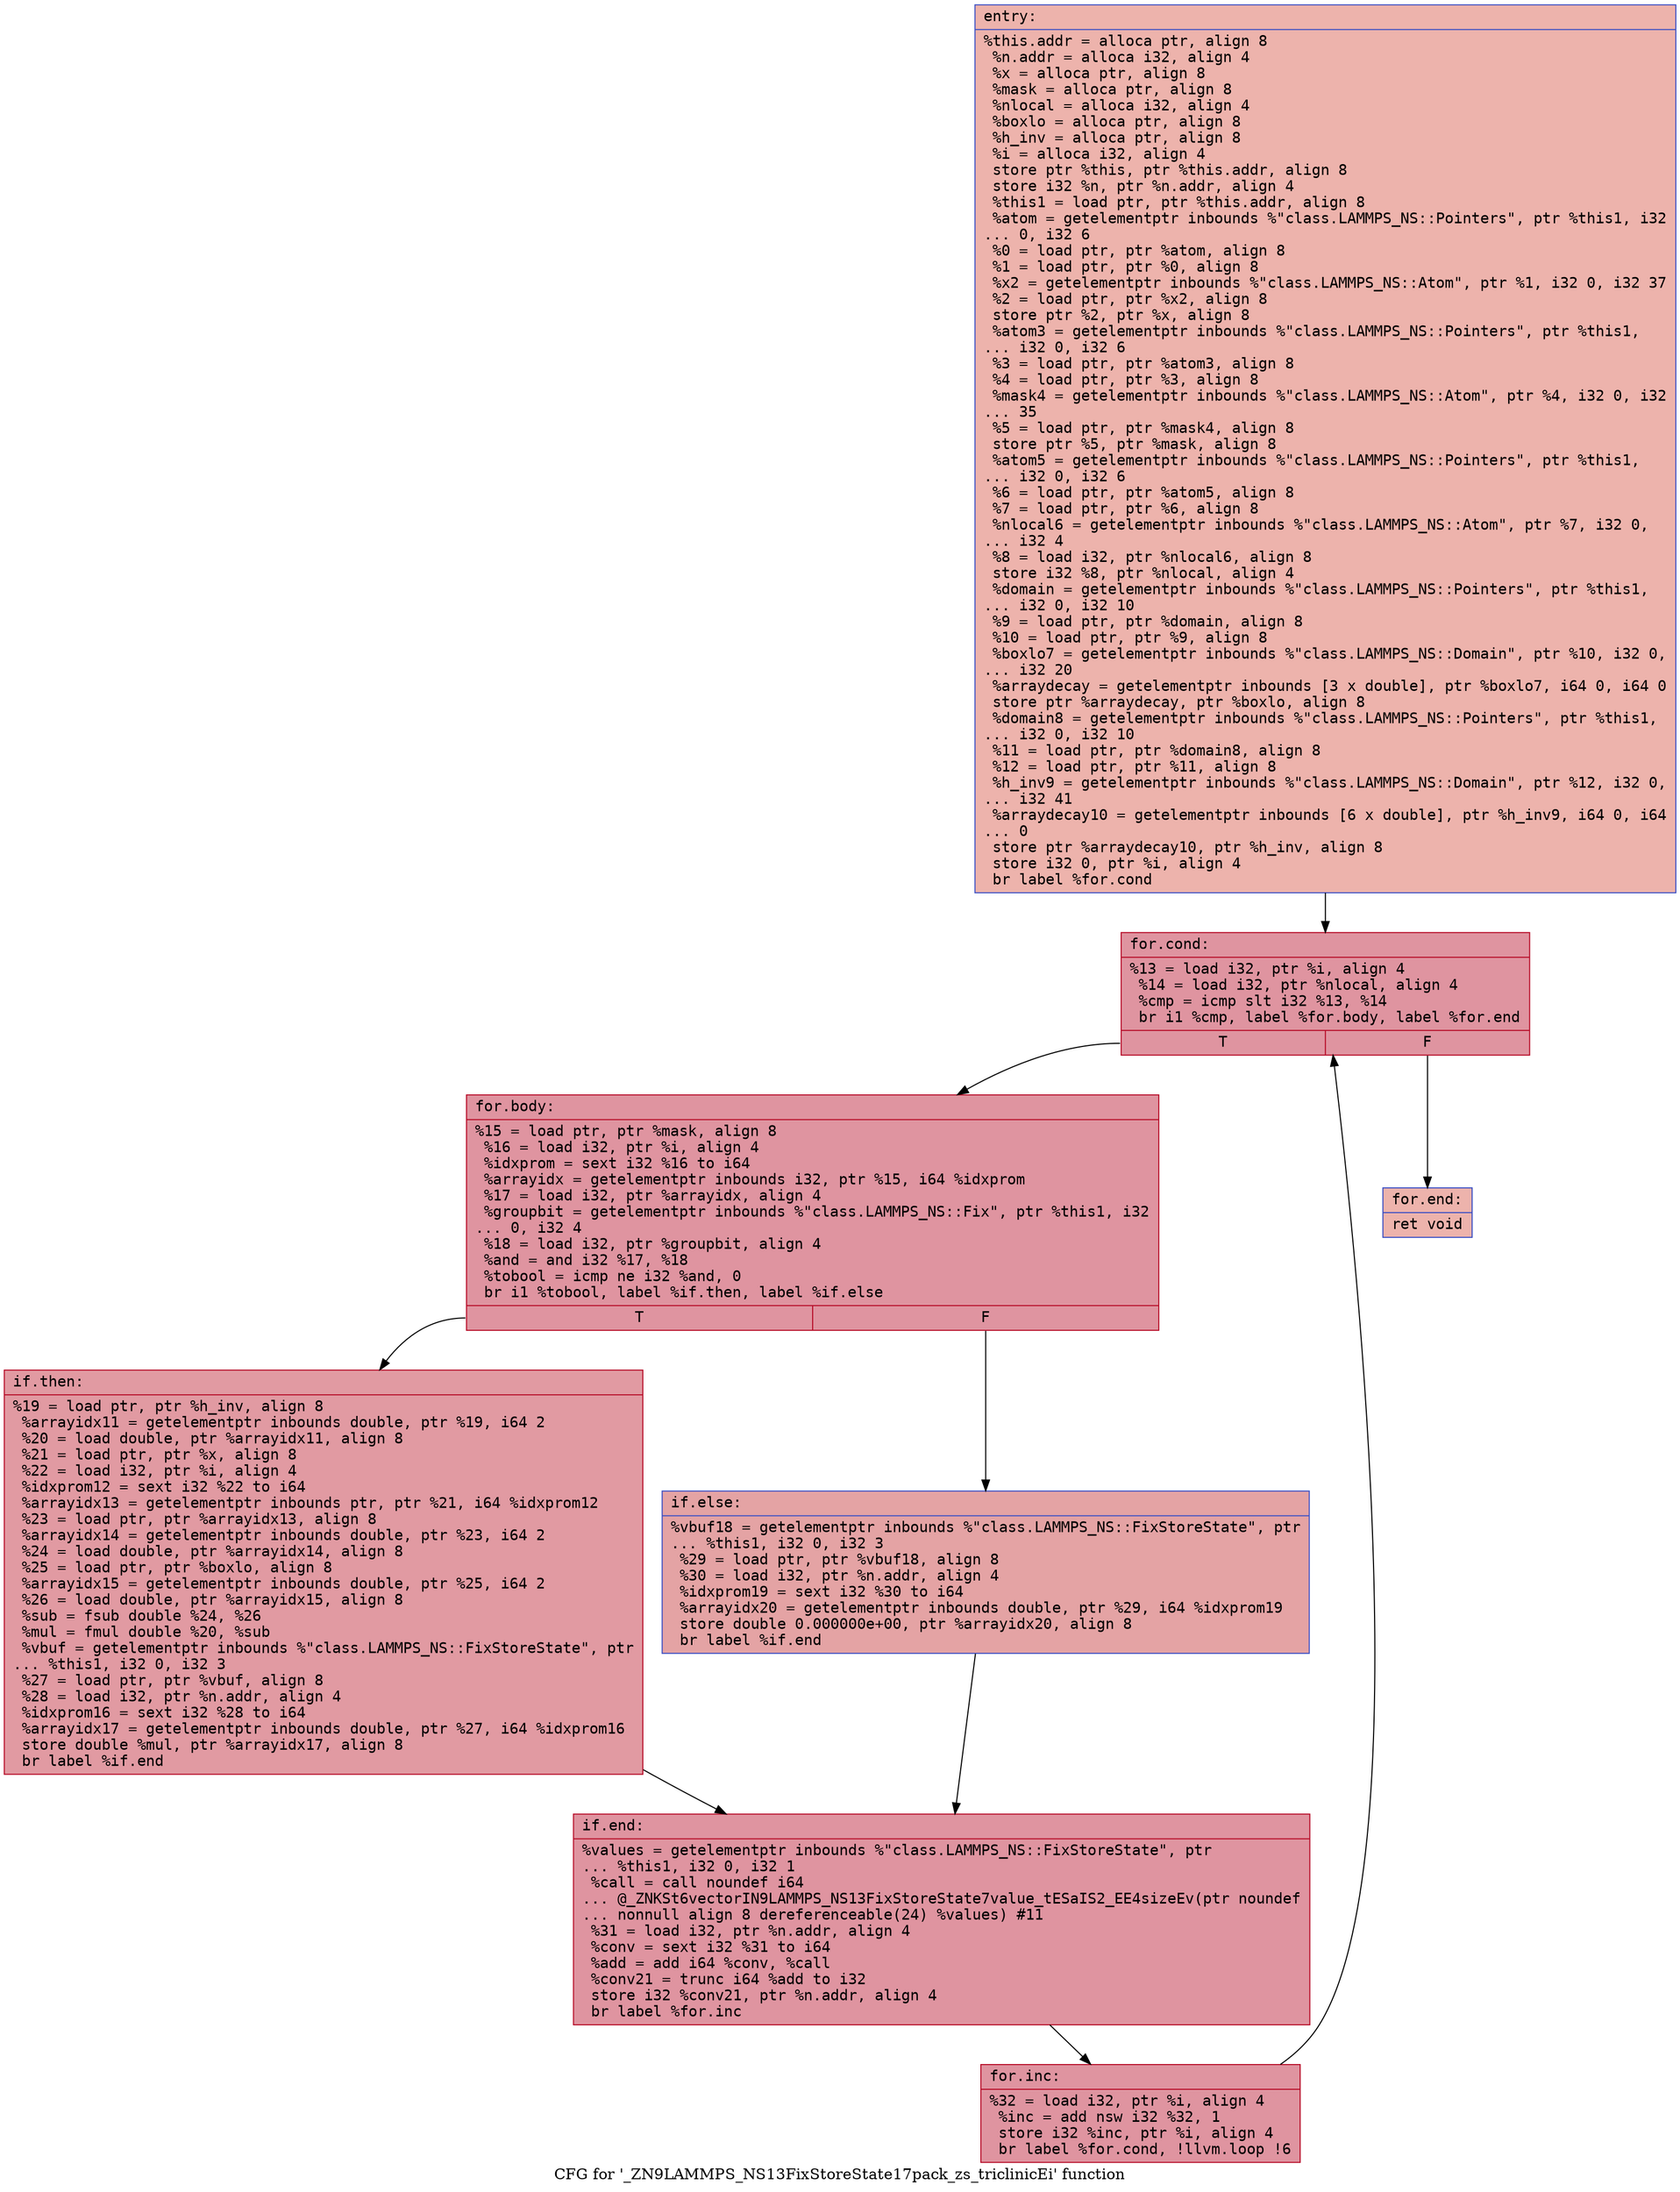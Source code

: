 digraph "CFG for '_ZN9LAMMPS_NS13FixStoreState17pack_zs_triclinicEi' function" {
	label="CFG for '_ZN9LAMMPS_NS13FixStoreState17pack_zs_triclinicEi' function";

	Node0x55b56496e990 [shape=record,color="#3d50c3ff", style=filled, fillcolor="#d6524470" fontname="Courier",label="{entry:\l|  %this.addr = alloca ptr, align 8\l  %n.addr = alloca i32, align 4\l  %x = alloca ptr, align 8\l  %mask = alloca ptr, align 8\l  %nlocal = alloca i32, align 4\l  %boxlo = alloca ptr, align 8\l  %h_inv = alloca ptr, align 8\l  %i = alloca i32, align 4\l  store ptr %this, ptr %this.addr, align 8\l  store i32 %n, ptr %n.addr, align 4\l  %this1 = load ptr, ptr %this.addr, align 8\l  %atom = getelementptr inbounds %\"class.LAMMPS_NS::Pointers\", ptr %this1, i32\l... 0, i32 6\l  %0 = load ptr, ptr %atom, align 8\l  %1 = load ptr, ptr %0, align 8\l  %x2 = getelementptr inbounds %\"class.LAMMPS_NS::Atom\", ptr %1, i32 0, i32 37\l  %2 = load ptr, ptr %x2, align 8\l  store ptr %2, ptr %x, align 8\l  %atom3 = getelementptr inbounds %\"class.LAMMPS_NS::Pointers\", ptr %this1,\l... i32 0, i32 6\l  %3 = load ptr, ptr %atom3, align 8\l  %4 = load ptr, ptr %3, align 8\l  %mask4 = getelementptr inbounds %\"class.LAMMPS_NS::Atom\", ptr %4, i32 0, i32\l... 35\l  %5 = load ptr, ptr %mask4, align 8\l  store ptr %5, ptr %mask, align 8\l  %atom5 = getelementptr inbounds %\"class.LAMMPS_NS::Pointers\", ptr %this1,\l... i32 0, i32 6\l  %6 = load ptr, ptr %atom5, align 8\l  %7 = load ptr, ptr %6, align 8\l  %nlocal6 = getelementptr inbounds %\"class.LAMMPS_NS::Atom\", ptr %7, i32 0,\l... i32 4\l  %8 = load i32, ptr %nlocal6, align 8\l  store i32 %8, ptr %nlocal, align 4\l  %domain = getelementptr inbounds %\"class.LAMMPS_NS::Pointers\", ptr %this1,\l... i32 0, i32 10\l  %9 = load ptr, ptr %domain, align 8\l  %10 = load ptr, ptr %9, align 8\l  %boxlo7 = getelementptr inbounds %\"class.LAMMPS_NS::Domain\", ptr %10, i32 0,\l... i32 20\l  %arraydecay = getelementptr inbounds [3 x double], ptr %boxlo7, i64 0, i64 0\l  store ptr %arraydecay, ptr %boxlo, align 8\l  %domain8 = getelementptr inbounds %\"class.LAMMPS_NS::Pointers\", ptr %this1,\l... i32 0, i32 10\l  %11 = load ptr, ptr %domain8, align 8\l  %12 = load ptr, ptr %11, align 8\l  %h_inv9 = getelementptr inbounds %\"class.LAMMPS_NS::Domain\", ptr %12, i32 0,\l... i32 41\l  %arraydecay10 = getelementptr inbounds [6 x double], ptr %h_inv9, i64 0, i64\l... 0\l  store ptr %arraydecay10, ptr %h_inv, align 8\l  store i32 0, ptr %i, align 4\l  br label %for.cond\l}"];
	Node0x55b56496e990 -> Node0x55b5649705d0[tooltip="entry -> for.cond\nProbability 100.00%" ];
	Node0x55b5649705d0 [shape=record,color="#b70d28ff", style=filled, fillcolor="#b70d2870" fontname="Courier",label="{for.cond:\l|  %13 = load i32, ptr %i, align 4\l  %14 = load i32, ptr %nlocal, align 4\l  %cmp = icmp slt i32 %13, %14\l  br i1 %cmp, label %for.body, label %for.end\l|{<s0>T|<s1>F}}"];
	Node0x55b5649705d0:s0 -> Node0x55b564970a00[tooltip="for.cond -> for.body\nProbability 96.88%" ];
	Node0x55b5649705d0:s1 -> Node0x55b564970a80[tooltip="for.cond -> for.end\nProbability 3.12%" ];
	Node0x55b564970a00 [shape=record,color="#b70d28ff", style=filled, fillcolor="#b70d2870" fontname="Courier",label="{for.body:\l|  %15 = load ptr, ptr %mask, align 8\l  %16 = load i32, ptr %i, align 4\l  %idxprom = sext i32 %16 to i64\l  %arrayidx = getelementptr inbounds i32, ptr %15, i64 %idxprom\l  %17 = load i32, ptr %arrayidx, align 4\l  %groupbit = getelementptr inbounds %\"class.LAMMPS_NS::Fix\", ptr %this1, i32\l... 0, i32 4\l  %18 = load i32, ptr %groupbit, align 4\l  %and = and i32 %17, %18\l  %tobool = icmp ne i32 %and, 0\l  br i1 %tobool, label %if.then, label %if.else\l|{<s0>T|<s1>F}}"];
	Node0x55b564970a00:s0 -> Node0x55b564971150[tooltip="for.body -> if.then\nProbability 62.50%" ];
	Node0x55b564970a00:s1 -> Node0x55b5649711c0[tooltip="for.body -> if.else\nProbability 37.50%" ];
	Node0x55b564971150 [shape=record,color="#b70d28ff", style=filled, fillcolor="#bb1b2c70" fontname="Courier",label="{if.then:\l|  %19 = load ptr, ptr %h_inv, align 8\l  %arrayidx11 = getelementptr inbounds double, ptr %19, i64 2\l  %20 = load double, ptr %arrayidx11, align 8\l  %21 = load ptr, ptr %x, align 8\l  %22 = load i32, ptr %i, align 4\l  %idxprom12 = sext i32 %22 to i64\l  %arrayidx13 = getelementptr inbounds ptr, ptr %21, i64 %idxprom12\l  %23 = load ptr, ptr %arrayidx13, align 8\l  %arrayidx14 = getelementptr inbounds double, ptr %23, i64 2\l  %24 = load double, ptr %arrayidx14, align 8\l  %25 = load ptr, ptr %boxlo, align 8\l  %arrayidx15 = getelementptr inbounds double, ptr %25, i64 2\l  %26 = load double, ptr %arrayidx15, align 8\l  %sub = fsub double %24, %26\l  %mul = fmul double %20, %sub\l  %vbuf = getelementptr inbounds %\"class.LAMMPS_NS::FixStoreState\", ptr\l... %this1, i32 0, i32 3\l  %27 = load ptr, ptr %vbuf, align 8\l  %28 = load i32, ptr %n.addr, align 4\l  %idxprom16 = sext i32 %28 to i64\l  %arrayidx17 = getelementptr inbounds double, ptr %27, i64 %idxprom16\l  store double %mul, ptr %arrayidx17, align 8\l  br label %if.end\l}"];
	Node0x55b564971150 -> Node0x55b564972010[tooltip="if.then -> if.end\nProbability 100.00%" ];
	Node0x55b5649711c0 [shape=record,color="#3d50c3ff", style=filled, fillcolor="#c32e3170" fontname="Courier",label="{if.else:\l|  %vbuf18 = getelementptr inbounds %\"class.LAMMPS_NS::FixStoreState\", ptr\l... %this1, i32 0, i32 3\l  %29 = load ptr, ptr %vbuf18, align 8\l  %30 = load i32, ptr %n.addr, align 4\l  %idxprom19 = sext i32 %30 to i64\l  %arrayidx20 = getelementptr inbounds double, ptr %29, i64 %idxprom19\l  store double 0.000000e+00, ptr %arrayidx20, align 8\l  br label %if.end\l}"];
	Node0x55b5649711c0 -> Node0x55b564972010[tooltip="if.else -> if.end\nProbability 100.00%" ];
	Node0x55b564972010 [shape=record,color="#b70d28ff", style=filled, fillcolor="#b70d2870" fontname="Courier",label="{if.end:\l|  %values = getelementptr inbounds %\"class.LAMMPS_NS::FixStoreState\", ptr\l... %this1, i32 0, i32 1\l  %call = call noundef i64\l... @_ZNKSt6vectorIN9LAMMPS_NS13FixStoreState7value_tESaIS2_EE4sizeEv(ptr noundef\l... nonnull align 8 dereferenceable(24) %values) #11\l  %31 = load i32, ptr %n.addr, align 4\l  %conv = sext i32 %31 to i64\l  %add = add i64 %conv, %call\l  %conv21 = trunc i64 %add to i32\l  store i32 %conv21, ptr %n.addr, align 4\l  br label %for.inc\l}"];
	Node0x55b564972010 -> Node0x55b564970840[tooltip="if.end -> for.inc\nProbability 100.00%" ];
	Node0x55b564970840 [shape=record,color="#b70d28ff", style=filled, fillcolor="#b70d2870" fontname="Courier",label="{for.inc:\l|  %32 = load i32, ptr %i, align 4\l  %inc = add nsw i32 %32, 1\l  store i32 %inc, ptr %i, align 4\l  br label %for.cond, !llvm.loop !6\l}"];
	Node0x55b564970840 -> Node0x55b5649705d0[tooltip="for.inc -> for.cond\nProbability 100.00%" ];
	Node0x55b564970a80 [shape=record,color="#3d50c3ff", style=filled, fillcolor="#d6524470" fontname="Courier",label="{for.end:\l|  ret void\l}"];
}
